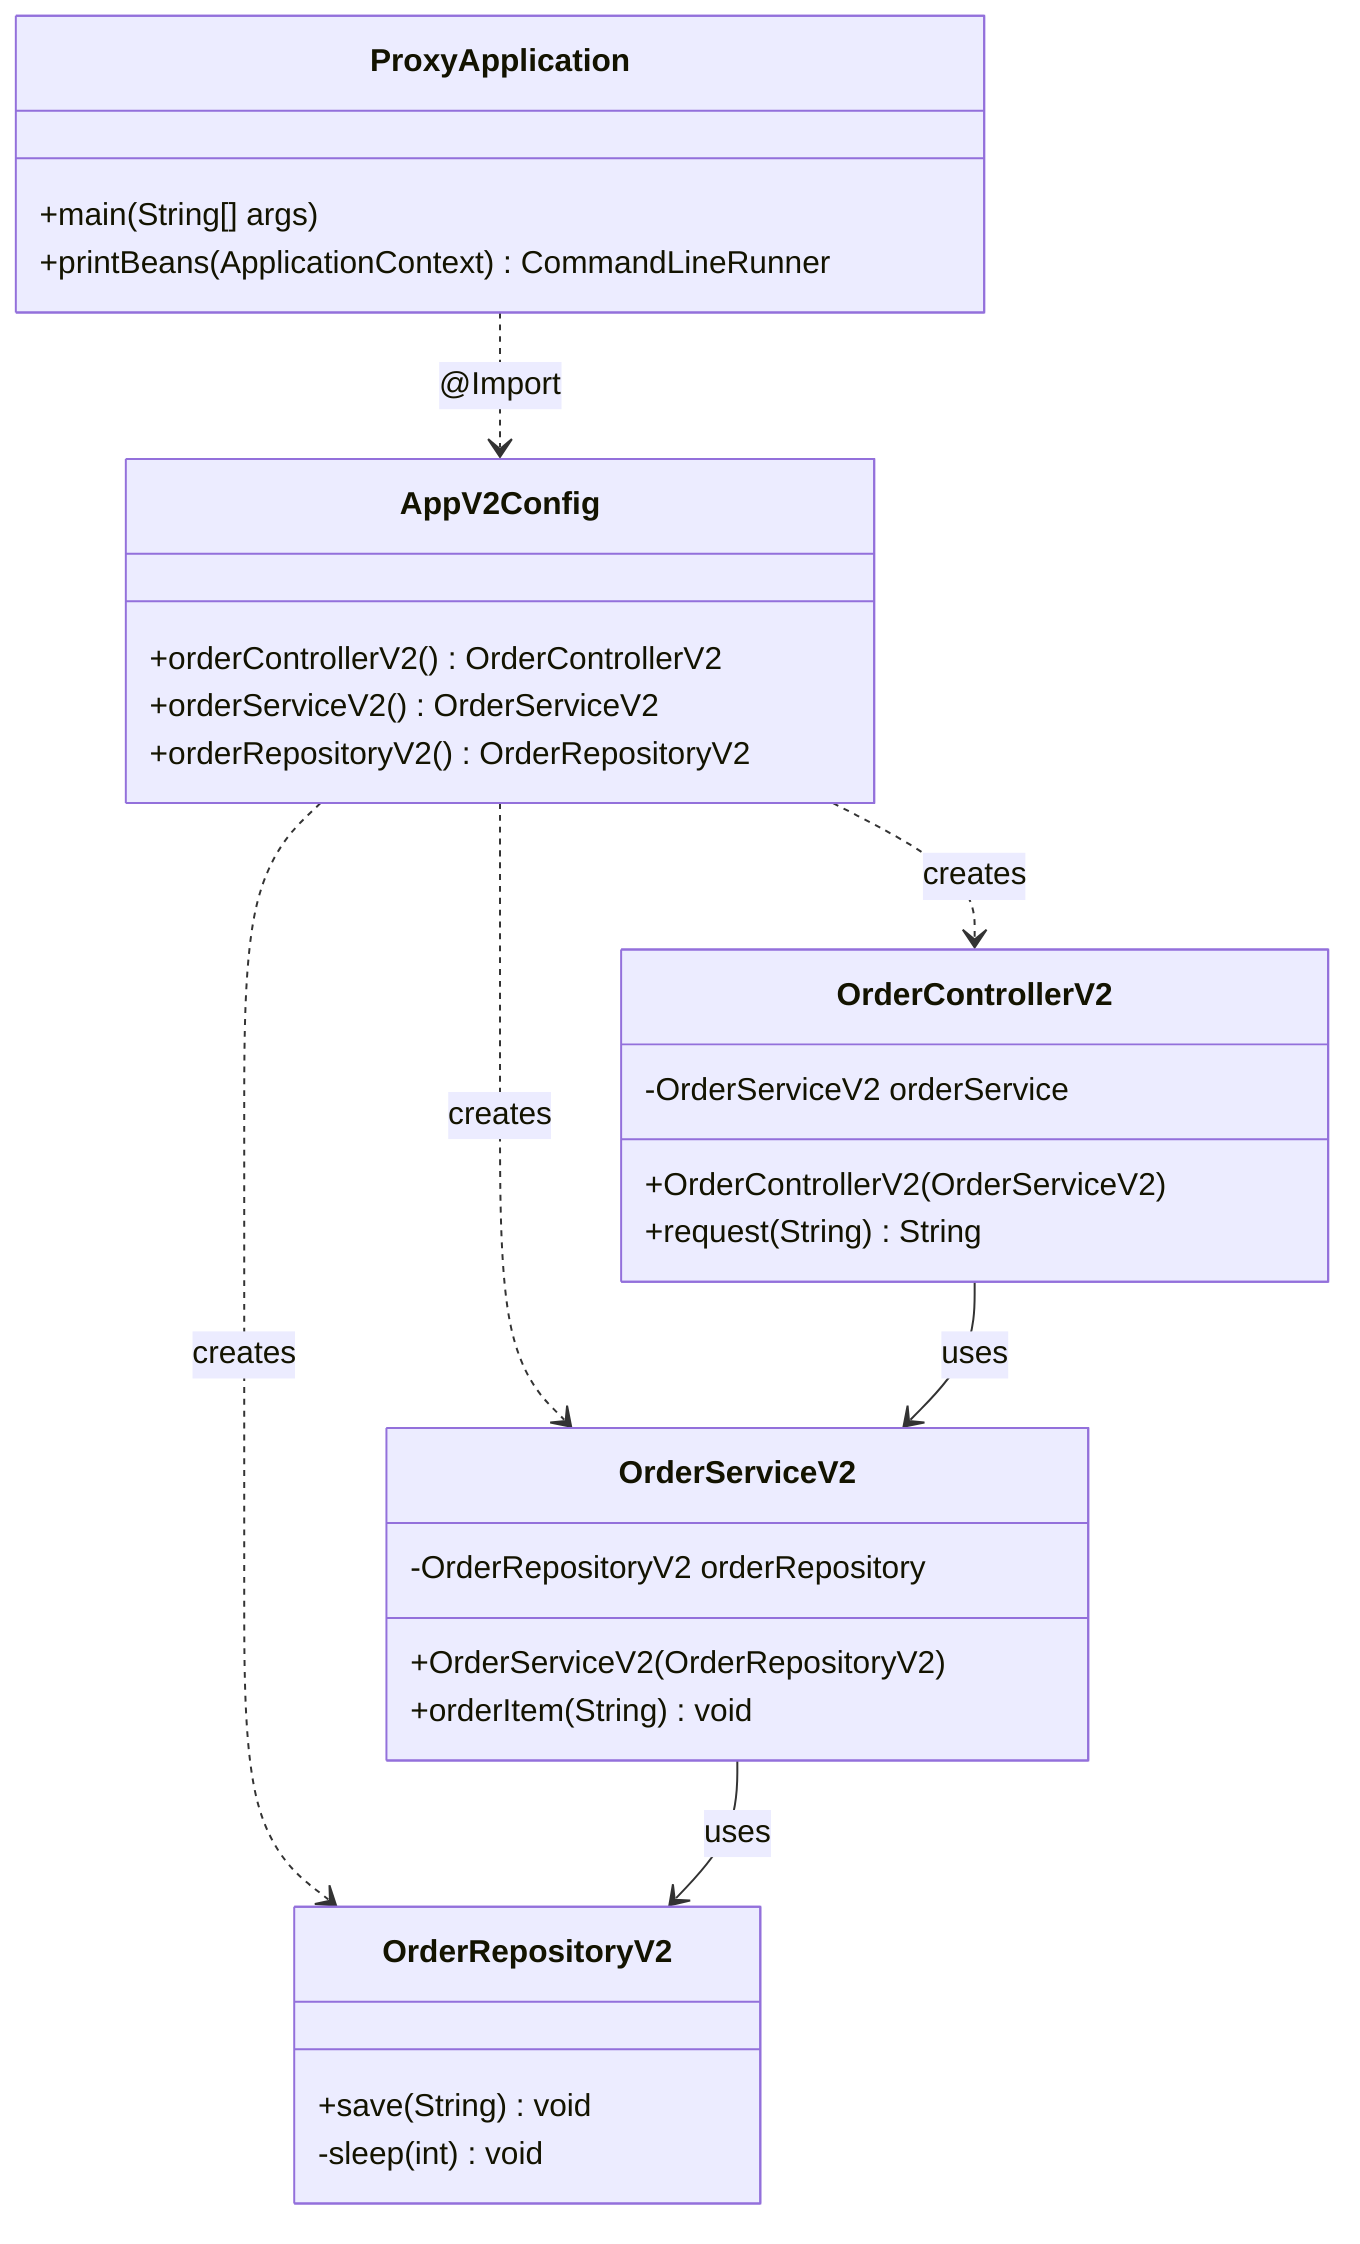 classDiagram
    class ProxyApplication {
        +main(String[] args)
        +printBeans(ApplicationContext) CommandLineRunner
    }
    
    class AppV2Config {
        +orderControllerV2() OrderControllerV2
        +orderServiceV2() OrderServiceV2
        +orderRepositoryV2() OrderRepositoryV2
    }
    
    class OrderControllerV2 {
        -OrderServiceV2 orderService
        +OrderControllerV2(OrderServiceV2)
        +request(String) String
    }
    
    class OrderServiceV2 {
        -OrderRepositoryV2 orderRepository
        +OrderServiceV2(OrderRepositoryV2)
        +orderItem(String) void
    }
    
    class OrderRepositoryV2 {
        +save(String) void
        -sleep(int) void
    }
    
    ProxyApplication ..> AppV2Config : @Import
    AppV2Config ..> OrderControllerV2 : creates
    AppV2Config ..> OrderServiceV2 : creates
    AppV2Config ..> OrderRepositoryV2 : creates
    OrderControllerV2 --> OrderServiceV2 : uses
    OrderServiceV2 --> OrderRepositoryV2 : uses